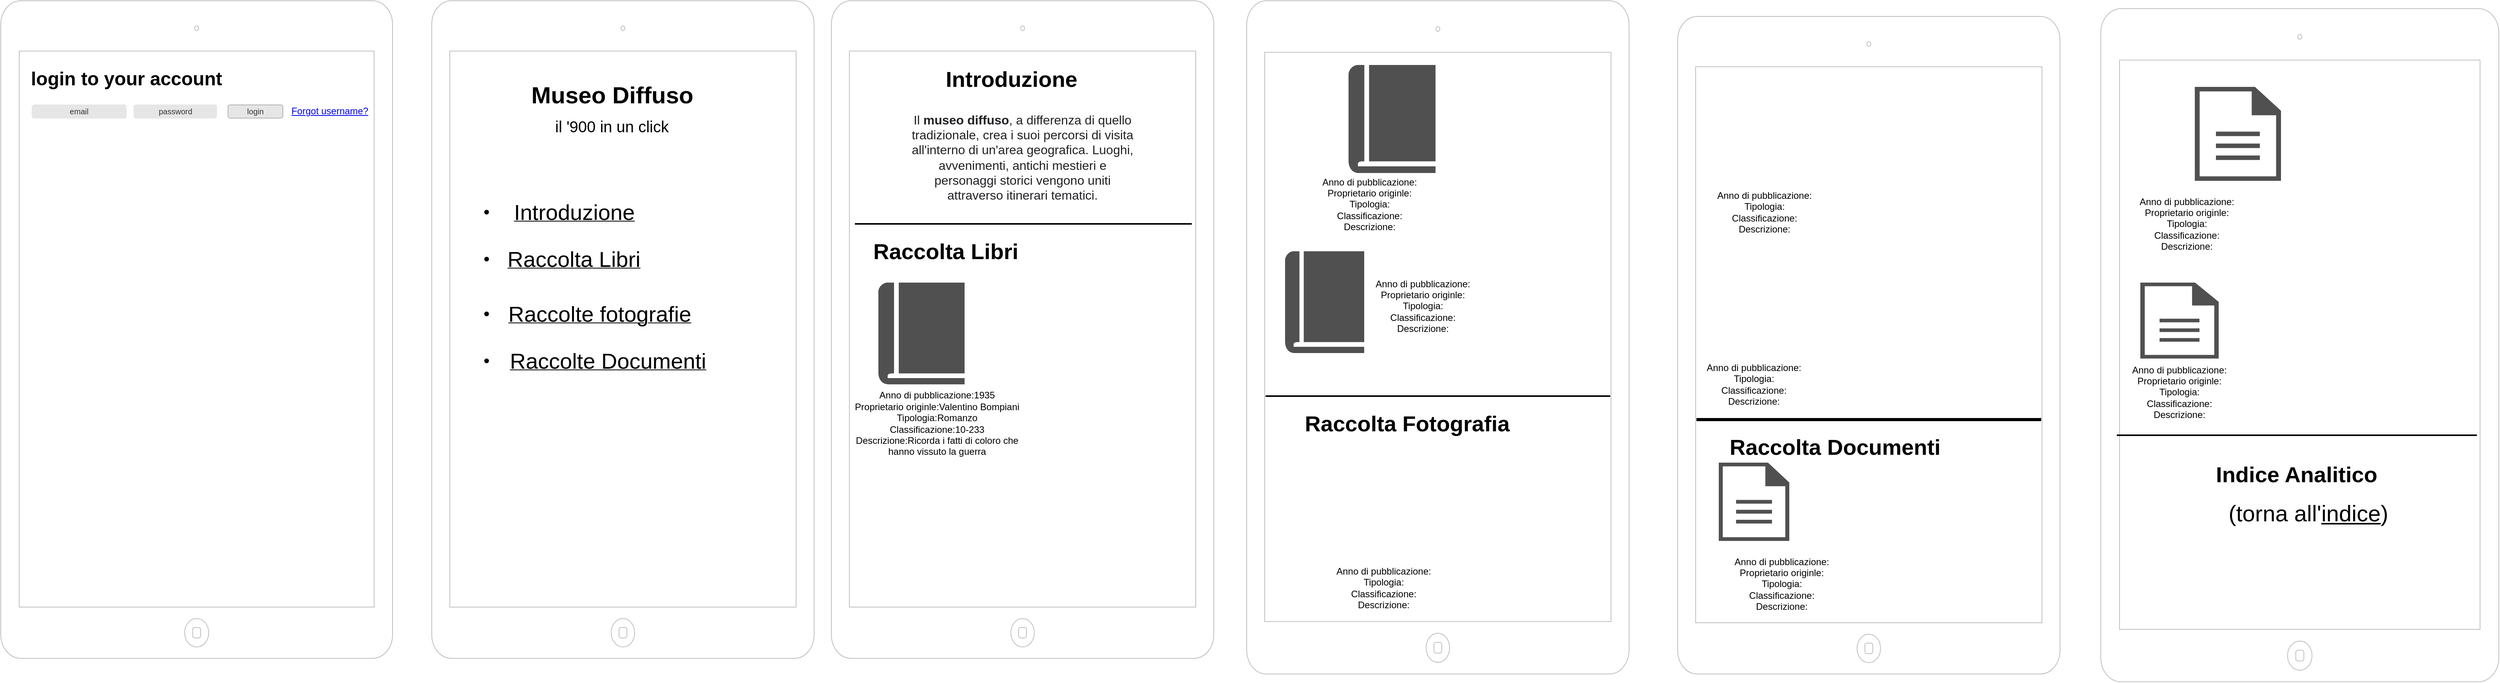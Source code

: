 <mxfile version="14.7.3" type="github">
  <diagram id="C5RBs43oDa-KdzZeNtuy" name="Page-1">
    <mxGraphModel dx="1730" dy="2136" grid="1" gridSize="10" guides="1" tooltips="1" connect="1" arrows="1" fold="1" page="1" pageScale="1" pageWidth="827" pageHeight="1169" math="0" shadow="0">
      <root>
        <mxCell id="WIyWlLk6GJQsqaUBKTNV-0" />
        <mxCell id="WIyWlLk6GJQsqaUBKTNV-1" parent="WIyWlLk6GJQsqaUBKTNV-0" />
        <mxCell id="dLJAVlyBqWRIf_JT0RBp-0" value="" style="html=1;verticalLabelPosition=bottom;labelBackgroundColor=#ffffff;verticalAlign=top;shadow=0;dashed=0;strokeWidth=1;shape=mxgraph.ios7.misc.ipad10inch;strokeColor=#c0c0c0;" vertex="1" parent="WIyWlLk6GJQsqaUBKTNV-1">
          <mxGeometry x="160" y="-150" width="500" height="840" as="geometry" />
        </mxCell>
        <mxCell id="dLJAVlyBqWRIf_JT0RBp-1" value="" style="html=1;verticalLabelPosition=bottom;labelBackgroundColor=#ffffff;verticalAlign=top;shadow=0;dashed=0;strokeWidth=1;shape=mxgraph.ios7.misc.ipad10inch;strokeColor=#c0c0c0;" vertex="1" parent="WIyWlLk6GJQsqaUBKTNV-1">
          <mxGeometry x="1750" y="-150" width="488" height="860" as="geometry" />
        </mxCell>
        <mxCell id="dLJAVlyBqWRIf_JT0RBp-2" value="" style="html=1;verticalLabelPosition=bottom;labelBackgroundColor=#ffffff;verticalAlign=top;shadow=0;dashed=0;strokeWidth=1;shape=mxgraph.ios7.misc.ipad10inch;strokeColor=#c0c0c0;" vertex="1" parent="WIyWlLk6GJQsqaUBKTNV-1">
          <mxGeometry x="1220" y="-150" width="488" height="840" as="geometry" />
        </mxCell>
        <mxCell id="dLJAVlyBqWRIf_JT0RBp-3" value="" style="html=1;verticalLabelPosition=bottom;labelBackgroundColor=#ffffff;verticalAlign=top;shadow=0;dashed=0;strokeWidth=1;shape=mxgraph.ios7.misc.ipad10inch;strokeColor=#c0c0c0;" vertex="1" parent="WIyWlLk6GJQsqaUBKTNV-1">
          <mxGeometry x="710" y="-150" width="488" height="840" as="geometry" />
        </mxCell>
        <mxCell id="dLJAVlyBqWRIf_JT0RBp-4" value="&lt;font style=&quot;font-size: 30px&quot;&gt;Museo Diffuso&lt;/font&gt;" style="text;strokeColor=none;fillColor=none;html=1;fontSize=24;fontStyle=1;verticalAlign=middle;align=center;" vertex="1" parent="WIyWlLk6GJQsqaUBKTNV-1">
          <mxGeometry x="890" y="-50" width="100" height="40" as="geometry" />
        </mxCell>
        <mxCell id="dLJAVlyBqWRIf_JT0RBp-5" value="&lt;font style=&quot;font-size: 20px&quot;&gt;il &#39;900 in un click&lt;/font&gt;" style="text;html=1;strokeColor=none;fillColor=none;align=center;verticalAlign=middle;whiteSpace=wrap;rounded=0;" vertex="1" parent="WIyWlLk6GJQsqaUBKTNV-1">
          <mxGeometry x="855" width="170" height="20" as="geometry" />
        </mxCell>
        <mxCell id="dLJAVlyBqWRIf_JT0RBp-7" value="login to your account" style="text;strokeColor=none;fillColor=none;html=1;fontSize=24;fontStyle=1;verticalAlign=middle;align=center;" vertex="1" parent="WIyWlLk6GJQsqaUBKTNV-1">
          <mxGeometry x="270" y="-70" width="100" height="40" as="geometry" />
        </mxCell>
        <mxCell id="dLJAVlyBqWRIf_JT0RBp-8" value="email" style="rounded=1;html=1;shadow=0;dashed=0;whiteSpace=wrap;fontSize=10;fillColor=#E6E6E6;align=center;strokeColor=#E6E6E6;fontColor=#333333;" vertex="1" parent="WIyWlLk6GJQsqaUBKTNV-1">
          <mxGeometry x="200" y="-17" width="120" height="16.88" as="geometry" />
        </mxCell>
        <mxCell id="dLJAVlyBqWRIf_JT0RBp-9" value="password" style="rounded=1;html=1;shadow=0;dashed=0;whiteSpace=wrap;fontSize=10;fillColor=#E6E6E6;align=center;strokeColor=#E6E6E6;fontColor=#333333;" vertex="1" parent="WIyWlLk6GJQsqaUBKTNV-1">
          <mxGeometry x="330" y="-17" width="105.5" height="16.88" as="geometry" />
        </mxCell>
        <mxCell id="dLJAVlyBqWRIf_JT0RBp-10" value="login" style="rounded=1;html=1;shadow=0;dashed=0;whiteSpace=wrap;fontSize=10;fillColor=#E6E6E6;align=center;strokeColor=#B3B3B3;fontColor=#333333;" vertex="1" parent="WIyWlLk6GJQsqaUBKTNV-1">
          <mxGeometry x="450" y="-17" width="70" height="16.88" as="geometry" />
        </mxCell>
        <UserObject label="Forgot username?" link="https://www.draw.io" id="dLJAVlyBqWRIf_JT0RBp-11">
          <mxCell style="text;html=1;strokeColor=none;fillColor=none;whiteSpace=wrap;align=center;verticalAlign=middle;fontColor=#0000EE;fontStyle=4;" vertex="1" parent="WIyWlLk6GJQsqaUBKTNV-1">
            <mxGeometry x="520" y="-28.56" width="120" height="40" as="geometry" />
          </mxCell>
        </UserObject>
        <mxCell id="dLJAVlyBqWRIf_JT0RBp-12" value="" style="shape=waypoint;sketch=0;size=6;pointerEvents=1;points=[];fillColor=none;resizable=0;rotatable=0;perimeter=centerPerimeter;snapToPoint=1;" vertex="1" parent="WIyWlLk6GJQsqaUBKTNV-1">
          <mxGeometry x="760" y="100" width="40" height="40" as="geometry" />
        </mxCell>
        <mxCell id="dLJAVlyBqWRIf_JT0RBp-13" value="&lt;u&gt;&lt;font style=&quot;font-size: 28px&quot;&gt;Introduzione&lt;/font&gt;&lt;/u&gt;" style="text;html=1;strokeColor=none;fillColor=none;align=center;verticalAlign=middle;whiteSpace=wrap;rounded=0;" vertex="1" parent="WIyWlLk6GJQsqaUBKTNV-1">
          <mxGeometry x="871.5" y="110" width="40" height="20" as="geometry" />
        </mxCell>
        <mxCell id="dLJAVlyBqWRIf_JT0RBp-14" value="" style="shape=waypoint;sketch=0;size=6;pointerEvents=1;points=[];fillColor=none;resizable=0;rotatable=0;perimeter=centerPerimeter;snapToPoint=1;" vertex="1" parent="WIyWlLk6GJQsqaUBKTNV-1">
          <mxGeometry x="760" y="160" width="40" height="40" as="geometry" />
        </mxCell>
        <mxCell id="dLJAVlyBqWRIf_JT0RBp-15" value="&lt;u&gt;&lt;font style=&quot;font-size: 28px&quot;&gt;Raccolte fotografie&lt;/font&gt;&lt;/u&gt;" style="text;html=1;strokeColor=none;fillColor=none;align=center;verticalAlign=middle;whiteSpace=wrap;rounded=0;" vertex="1" parent="WIyWlLk6GJQsqaUBKTNV-1">
          <mxGeometry x="800" y="240" width="248.5" height="20" as="geometry" />
        </mxCell>
        <mxCell id="dLJAVlyBqWRIf_JT0RBp-16" value="&lt;u&gt;&lt;font style=&quot;font-size: 28px&quot;&gt;Raccolta Libri&lt;/font&gt;&lt;/u&gt;" style="text;html=1;strokeColor=none;fillColor=none;align=center;verticalAlign=middle;whiteSpace=wrap;rounded=0;" vertex="1" parent="WIyWlLk6GJQsqaUBKTNV-1">
          <mxGeometry x="780" y="170" width="223" height="20" as="geometry" />
        </mxCell>
        <mxCell id="dLJAVlyBqWRIf_JT0RBp-17" value="" style="shape=waypoint;sketch=0;size=6;pointerEvents=1;points=[];fillColor=none;resizable=0;rotatable=0;perimeter=centerPerimeter;snapToPoint=1;" vertex="1" parent="WIyWlLk6GJQsqaUBKTNV-1">
          <mxGeometry x="760" y="230" width="40" height="40" as="geometry" />
        </mxCell>
        <mxCell id="dLJAVlyBqWRIf_JT0RBp-19" value="" style="shape=waypoint;sketch=0;size=6;pointerEvents=1;points=[];fillColor=none;resizable=0;rotatable=0;perimeter=centerPerimeter;snapToPoint=1;" vertex="1" parent="WIyWlLk6GJQsqaUBKTNV-1">
          <mxGeometry x="760" y="290" width="40" height="40" as="geometry" />
        </mxCell>
        <mxCell id="dLJAVlyBqWRIf_JT0RBp-20" value="&lt;u&gt;&lt;font style=&quot;font-size: 28px&quot;&gt;Raccolte Documenti&lt;/font&gt;&lt;/u&gt;" style="text;html=1;strokeColor=none;fillColor=none;align=center;verticalAlign=middle;whiteSpace=wrap;rounded=0;" vertex="1" parent="WIyWlLk6GJQsqaUBKTNV-1">
          <mxGeometry x="780" y="300" width="310" height="20" as="geometry" />
        </mxCell>
        <mxCell id="dLJAVlyBqWRIf_JT0RBp-22" value="&lt;font style=&quot;font-size: 28px&quot;&gt;&lt;b&gt;Introduzione&lt;/b&gt;&lt;/font&gt;" style="text;html=1;strokeColor=none;fillColor=none;align=center;verticalAlign=middle;whiteSpace=wrap;rounded=0;" vertex="1" parent="WIyWlLk6GJQsqaUBKTNV-1">
          <mxGeometry x="1430" y="-60" width="40" height="20" as="geometry" />
        </mxCell>
        <mxCell id="dLJAVlyBqWRIf_JT0RBp-25" value="&lt;span style=&quot;color: rgb(32 , 33 , 36) ; font-family: &amp;#34;arial&amp;#34; , sans-serif ; font-size: 16px ; text-align: left ; background-color: rgb(255 , 255 , 255)&quot;&gt;Il&amp;nbsp;&lt;/span&gt;&lt;b style=&quot;color: rgb(32 , 33 , 36) ; font-family: &amp;#34;arial&amp;#34; , sans-serif ; font-size: 16px ; text-align: left ; background-color: rgb(255 , 255 , 255)&quot;&gt;museo diffuso&lt;/b&gt;&lt;span style=&quot;color: rgb(32 , 33 , 36) ; font-family: &amp;#34;arial&amp;#34; , sans-serif ; font-size: 16px ; text-align: left ; background-color: rgb(255 , 255 , 255)&quot;&gt;, a differenza di quello tradizionale, crea i suoi percorsi di visita all&#39;interno di un&#39;area geografica. Luoghi, avvenimenti, antichi mestieri e personaggi storici vengono uniti attraverso itinerari tematici.&lt;/span&gt;" style="text;html=1;strokeColor=none;fillColor=none;align=center;verticalAlign=middle;whiteSpace=wrap;rounded=0;" vertex="1" parent="WIyWlLk6GJQsqaUBKTNV-1">
          <mxGeometry x="1319" y="40" width="290" height="20" as="geometry" />
        </mxCell>
        <mxCell id="dLJAVlyBqWRIf_JT0RBp-26" value="" style="line;strokeWidth=2;html=1;" vertex="1" parent="WIyWlLk6GJQsqaUBKTNV-1">
          <mxGeometry x="1250" y="130" width="430" height="10" as="geometry" />
        </mxCell>
        <mxCell id="dLJAVlyBqWRIf_JT0RBp-27" value="&lt;font style=&quot;font-size: 28px&quot;&gt;&lt;b&gt;Raccolta Libri&amp;nbsp;&lt;/b&gt;&lt;/font&gt;" style="text;html=1;strokeColor=none;fillColor=none;align=center;verticalAlign=middle;whiteSpace=wrap;rounded=0;" vertex="1" parent="WIyWlLk6GJQsqaUBKTNV-1">
          <mxGeometry x="1250" y="160" width="240" height="20" as="geometry" />
        </mxCell>
        <mxCell id="dLJAVlyBqWRIf_JT0RBp-28" value="" style="pointerEvents=1;shadow=0;dashed=0;html=1;strokeColor=none;fillColor=#505050;labelPosition=center;verticalLabelPosition=bottom;verticalAlign=top;outlineConnect=0;align=center;shape=mxgraph.office.concepts.book_journal;" vertex="1" parent="WIyWlLk6GJQsqaUBKTNV-1">
          <mxGeometry x="1280" y="210" width="110" height="130" as="geometry" />
        </mxCell>
        <mxCell id="dLJAVlyBqWRIf_JT0RBp-29" value="Anno di pubblicazione:1935&lt;br&gt;Proprietario originle:Valentino Bompiani&lt;br&gt;Tipologia:Romanzo&lt;br&gt;Classificazione:10-233&lt;br&gt;Descrizione:Ricorda i fatti di coloro che hanno vissuto la guerra" style="text;html=1;strokeColor=none;fillColor=none;align=center;verticalAlign=middle;whiteSpace=wrap;rounded=0;" vertex="1" parent="WIyWlLk6GJQsqaUBKTNV-1">
          <mxGeometry x="1240" y="380" width="230" height="20" as="geometry" />
        </mxCell>
        <mxCell id="dLJAVlyBqWRIf_JT0RBp-30" value="" style="pointerEvents=1;shadow=0;dashed=0;html=1;strokeColor=none;fillColor=#505050;labelPosition=center;verticalLabelPosition=bottom;verticalAlign=top;outlineConnect=0;align=center;shape=mxgraph.office.concepts.book_journal;" vertex="1" parent="WIyWlLk6GJQsqaUBKTNV-1">
          <mxGeometry x="1880" y="-68.06" width="111" height="138.06" as="geometry" />
        </mxCell>
        <mxCell id="dLJAVlyBqWRIf_JT0RBp-31" value="Anno di pubblicazione:&lt;br&gt;Proprietario originle:&lt;br&gt;Tipologia:&lt;br&gt;Classificazione:&lt;br&gt;Descrizione:" style="text;html=1;strokeColor=none;fillColor=none;align=center;verticalAlign=middle;whiteSpace=wrap;rounded=0;" vertex="1" parent="WIyWlLk6GJQsqaUBKTNV-1">
          <mxGeometry x="1840" y="100" width="134" height="20" as="geometry" />
        </mxCell>
        <mxCell id="dLJAVlyBqWRIf_JT0RBp-32" value="" style="pointerEvents=1;shadow=0;dashed=0;html=1;strokeColor=none;fillColor=#505050;labelPosition=center;verticalLabelPosition=bottom;verticalAlign=top;outlineConnect=0;align=center;shape=mxgraph.office.concepts.book_journal;" vertex="1" parent="WIyWlLk6GJQsqaUBKTNV-1">
          <mxGeometry x="1799" y="170" width="101" height="130" as="geometry" />
        </mxCell>
        <mxCell id="dLJAVlyBqWRIf_JT0RBp-33" value="Anno di pubblicazione:&lt;br&gt;Proprietario originle:&lt;br&gt;Tipologia:&lt;br&gt;Classificazione:&lt;br&gt;Descrizione:" style="text;html=1;strokeColor=none;fillColor=none;align=center;verticalAlign=middle;whiteSpace=wrap;rounded=0;" vertex="1" parent="WIyWlLk6GJQsqaUBKTNV-1">
          <mxGeometry x="1910" y="230" width="130" height="20" as="geometry" />
        </mxCell>
        <mxCell id="dLJAVlyBqWRIf_JT0RBp-36" value="" style="line;strokeWidth=2;html=1;" vertex="1" parent="WIyWlLk6GJQsqaUBKTNV-1">
          <mxGeometry x="1774" y="350" width="440" height="10" as="geometry" />
        </mxCell>
        <mxCell id="dLJAVlyBqWRIf_JT0RBp-37" value="&lt;font style=&quot;font-size: 28px&quot;&gt;&lt;b&gt;Raccolta Fotografia&lt;/b&gt;&lt;/font&gt;" style="text;html=1;strokeColor=none;fillColor=none;align=center;verticalAlign=middle;whiteSpace=wrap;rounded=0;" vertex="1" parent="WIyWlLk6GJQsqaUBKTNV-1">
          <mxGeometry x="1810" y="380" width="290" height="20" as="geometry" />
        </mxCell>
        <mxCell id="dLJAVlyBqWRIf_JT0RBp-38" value="" style="html=1;verticalLabelPosition=bottom;labelBackgroundColor=#ffffff;verticalAlign=top;shadow=0;dashed=0;strokeWidth=1;shape=mxgraph.ios7.misc.ipad10inch;strokeColor=#c0c0c0;" vertex="1" parent="WIyWlLk6GJQsqaUBKTNV-1">
          <mxGeometry x="2300" y="-130" width="488" height="840" as="geometry" />
        </mxCell>
        <mxCell id="dLJAVlyBqWRIf_JT0RBp-39" value="" style="html=1;verticalLabelPosition=bottom;labelBackgroundColor=#ffffff;verticalAlign=top;shadow=0;dashed=0;strokeWidth=1;shape=mxgraph.ios7.misc.ipad10inch;strokeColor=#c0c0c0;" vertex="1" parent="WIyWlLk6GJQsqaUBKTNV-1">
          <mxGeometry x="2840" y="-140" width="508" height="860" as="geometry" />
        </mxCell>
        <mxCell id="dLJAVlyBqWRIf_JT0RBp-40" value="" style="shape=image;html=1;verticalAlign=top;verticalLabelPosition=bottom;labelBackgroundColor=#ffffff;imageAspect=0;aspect=fixed;image=https://cdn3.iconfinder.com/data/icons/userinterface-1/100/ui-33-128.png" vertex="1" parent="WIyWlLk6GJQsqaUBKTNV-1">
          <mxGeometry x="1774" y="420" width="170" height="170" as="geometry" />
        </mxCell>
        <mxCell id="dLJAVlyBqWRIf_JT0RBp-42" value="Anno di pubblicazione:&lt;br&gt;Tipologia:&lt;br&gt;Classificazione:&lt;br&gt;Descrizione:" style="text;html=1;strokeColor=none;fillColor=none;align=center;verticalAlign=middle;whiteSpace=wrap;rounded=0;" vertex="1" parent="WIyWlLk6GJQsqaUBKTNV-1">
          <mxGeometry x="1850" y="590" width="150" height="20" as="geometry" />
        </mxCell>
        <mxCell id="dLJAVlyBqWRIf_JT0RBp-43" value="" style="shape=image;html=1;verticalAlign=top;verticalLabelPosition=bottom;labelBackgroundColor=#ffffff;imageAspect=0;aspect=fixed;image=https://cdn3.iconfinder.com/data/icons/userinterface-1/100/ui-33-128.png" vertex="1" parent="WIyWlLk6GJQsqaUBKTNV-1">
          <mxGeometry x="2410" y="-40" width="140" height="140" as="geometry" />
        </mxCell>
        <mxCell id="dLJAVlyBqWRIf_JT0RBp-45" value="Anno di pubblicazione:&lt;br&gt;Tipologia:&lt;br&gt;Classificazione:&lt;br&gt;Descrizione:" style="text;html=1;strokeColor=none;fillColor=none;align=center;verticalAlign=middle;whiteSpace=wrap;rounded=0;" vertex="1" parent="WIyWlLk6GJQsqaUBKTNV-1">
          <mxGeometry x="2341" y="110" width="140" height="20" as="geometry" />
        </mxCell>
        <mxCell id="dLJAVlyBqWRIf_JT0RBp-46" value="" style="shape=image;html=1;verticalAlign=top;verticalLabelPosition=bottom;labelBackgroundColor=#ffffff;imageAspect=0;aspect=fixed;image=https://cdn3.iconfinder.com/data/icons/userinterface-1/100/ui-33-128.png" vertex="1" parent="WIyWlLk6GJQsqaUBKTNV-1">
          <mxGeometry x="2333" y="160" width="148" height="148" as="geometry" />
        </mxCell>
        <mxCell id="dLJAVlyBqWRIf_JT0RBp-47" value="Anno di pubblicazione:&lt;br&gt;Tipologia:&lt;br&gt;Classificazione:&lt;br&gt;Descrizione:" style="text;html=1;strokeColor=none;fillColor=none;align=center;verticalAlign=middle;whiteSpace=wrap;rounded=0;" vertex="1" parent="WIyWlLk6GJQsqaUBKTNV-1">
          <mxGeometry x="2320" y="330" width="155" height="20" as="geometry" />
        </mxCell>
        <mxCell id="dLJAVlyBqWRIf_JT0RBp-51" value="&lt;font style=&quot;font-size: 28px&quot;&gt;&lt;b&gt;Raccolta Documenti&lt;/b&gt;&lt;/font&gt;" style="text;html=1;strokeColor=none;fillColor=none;align=center;verticalAlign=middle;whiteSpace=wrap;rounded=0;" vertex="1" parent="WIyWlLk6GJQsqaUBKTNV-1">
          <mxGeometry x="2341" y="410" width="320" height="20" as="geometry" />
        </mxCell>
        <mxCell id="dLJAVlyBqWRIf_JT0RBp-52" value="" style="pointerEvents=1;shadow=0;dashed=0;html=1;strokeColor=none;fillColor=#505050;labelPosition=center;verticalLabelPosition=bottom;verticalAlign=top;outlineConnect=0;align=center;shape=mxgraph.office.concepts.document;" vertex="1" parent="WIyWlLk6GJQsqaUBKTNV-1">
          <mxGeometry x="2352.5" y="440" width="90" height="100" as="geometry" />
        </mxCell>
        <mxCell id="dLJAVlyBqWRIf_JT0RBp-54" value="Anno di pubblicazione:&lt;br&gt;Proprietario originle:&lt;br&gt;Tipologia:&lt;br&gt;Classificazione:&lt;br&gt;Descrizione:" style="text;html=1;strokeColor=none;fillColor=none;align=center;verticalAlign=middle;whiteSpace=wrap;rounded=0;" vertex="1" parent="WIyWlLk6GJQsqaUBKTNV-1">
          <mxGeometry x="2348" y="585" width="170" height="20" as="geometry" />
        </mxCell>
        <mxCell id="dLJAVlyBqWRIf_JT0RBp-55" value="" style="pointerEvents=1;shadow=0;dashed=0;html=1;strokeColor=none;fillColor=#505050;labelPosition=center;verticalLabelPosition=bottom;verticalAlign=top;outlineConnect=0;align=center;shape=mxgraph.office.concepts.document;" vertex="1" parent="WIyWlLk6GJQsqaUBKTNV-1">
          <mxGeometry x="2960" y="-40" width="110" height="120" as="geometry" />
        </mxCell>
        <mxCell id="dLJAVlyBqWRIf_JT0RBp-56" value="Anno di pubblicazione:&lt;br&gt;Proprietario originle:&lt;br&gt;Tipologia:&lt;br&gt;Classificazione:&lt;br&gt;Descrizione:" style="text;html=1;strokeColor=none;fillColor=none;align=center;verticalAlign=middle;whiteSpace=wrap;rounded=0;" vertex="1" parent="WIyWlLk6GJQsqaUBKTNV-1">
          <mxGeometry x="2870" y="125" width="160" height="20" as="geometry" />
        </mxCell>
        <mxCell id="dLJAVlyBqWRIf_JT0RBp-57" value="" style="pointerEvents=1;shadow=0;dashed=0;html=1;strokeColor=none;fillColor=#505050;labelPosition=center;verticalLabelPosition=bottom;verticalAlign=top;outlineConnect=0;align=center;shape=mxgraph.office.concepts.document;" vertex="1" parent="WIyWlLk6GJQsqaUBKTNV-1">
          <mxGeometry x="2890.5" y="210" width="100" height="97" as="geometry" />
        </mxCell>
        <mxCell id="dLJAVlyBqWRIf_JT0RBp-58" value="Anno di pubblicazione:&lt;br&gt;Proprietario originle:&lt;br&gt;Tipologia:&lt;br&gt;Classificazione:&lt;br&gt;Descrizione:" style="text;html=1;strokeColor=none;fillColor=none;align=center;verticalAlign=middle;whiteSpace=wrap;rounded=0;" vertex="1" parent="WIyWlLk6GJQsqaUBKTNV-1">
          <mxGeometry x="2820" y="340" width="241" height="20" as="geometry" />
        </mxCell>
        <mxCell id="dLJAVlyBqWRIf_JT0RBp-62" value="" style="line;strokeWidth=4;html=1;perimeter=backbonePerimeter;points=[];outlineConnect=0;" vertex="1" parent="WIyWlLk6GJQsqaUBKTNV-1">
          <mxGeometry x="2324" y="380" width="440" height="10" as="geometry" />
        </mxCell>
        <mxCell id="dLJAVlyBqWRIf_JT0RBp-71" value="" style="line;strokeWidth=2;html=1;" vertex="1" parent="WIyWlLk6GJQsqaUBKTNV-1">
          <mxGeometry x="2860.5" y="400" width="459.5" height="10" as="geometry" />
        </mxCell>
        <mxCell id="dLJAVlyBqWRIf_JT0RBp-72" value="&lt;font style=&quot;font-size: 28px&quot;&gt;&lt;b&gt;Indice Analitico&lt;/b&gt;&lt;/font&gt;" style="text;html=1;strokeColor=none;fillColor=none;align=center;verticalAlign=middle;whiteSpace=wrap;rounded=0;" vertex="1" parent="WIyWlLk6GJQsqaUBKTNV-1">
          <mxGeometry x="2938.25" y="325" width="304" height="260" as="geometry" />
        </mxCell>
        <mxCell id="dLJAVlyBqWRIf_JT0RBp-73" value="&lt;font style=&quot;font-size: 29px&quot;&gt;(torna all&#39;&lt;u&gt;indice&lt;/u&gt;)&lt;/font&gt;" style="text;html=1;strokeColor=none;fillColor=none;align=center;verticalAlign=middle;whiteSpace=wrap;rounded=0;" vertex="1" parent="WIyWlLk6GJQsqaUBKTNV-1">
          <mxGeometry x="2950" y="495" width="310" height="20" as="geometry" />
        </mxCell>
      </root>
    </mxGraphModel>
  </diagram>
</mxfile>
